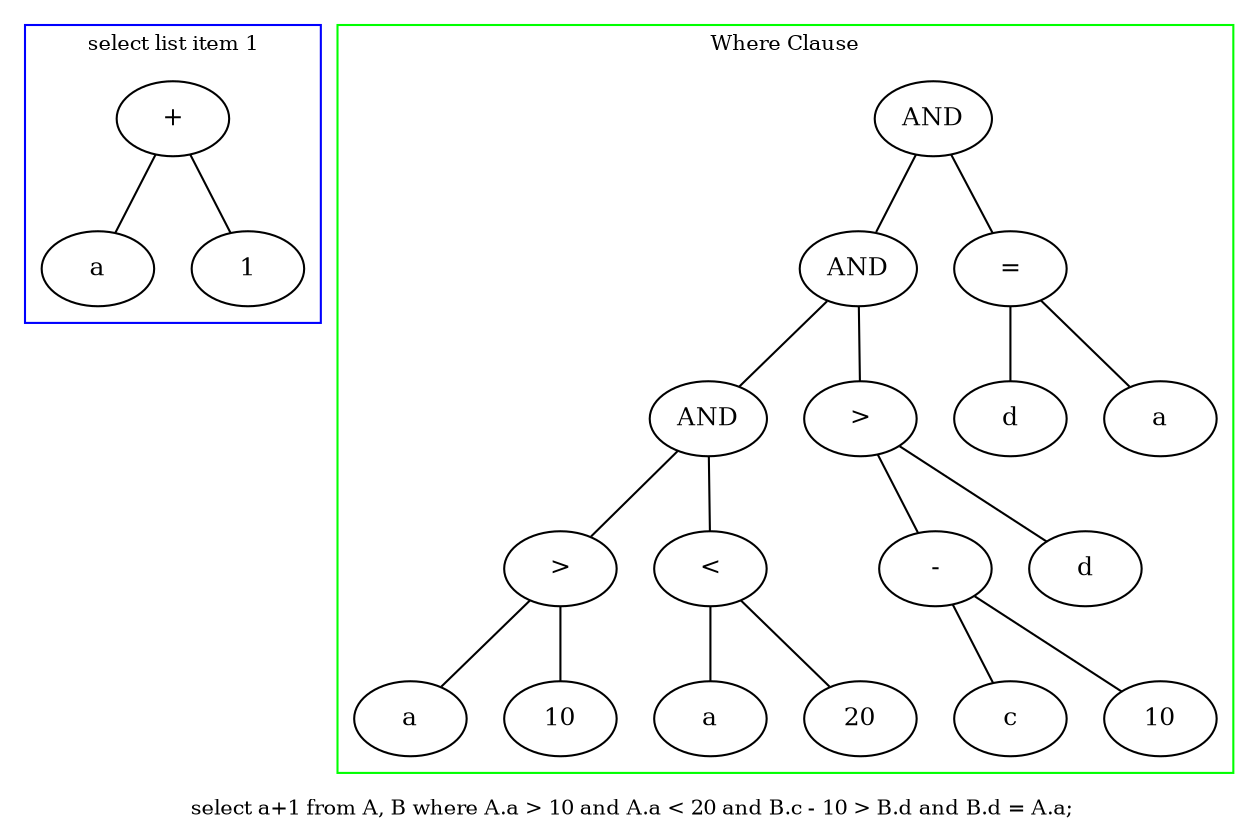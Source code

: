 graph "clusterparsetree" {
		node [ fontsize=12 ];
		graph [ fontsize=10 ];
		label = " select a+1 from A, B where A.a > 10 and A.a < 20 and B.c - 10 > B.d and B.d = A.a;"

	subgraph clustersellist_1 { 
		label="select list item 1"
		color="blue" 
	"sexpr1_0" [ label = "+"];
"sexpr1_1" [ label = "a"];
"sexpr1_2" [ label = "1"];
"sexpr1_0" -- "sexpr1_2" [ id = 1 ];
"sexpr1_0" -- "sexpr1_1" [ id = 0 ];

		}
	
	subgraph clusterwhereclause 
	{
		label = "Where Clause";
		color = "green"
	"sexpr0_0" [ label = "AND"];
"sexpr0_4" [ label = "a"];
"sexpr0_5" [ label = "10"];
"sexpr0_3" [ label = ">"];
"sexpr0_7" [ label = "a"];
"sexpr0_8" [ label = "20"];
"sexpr0_6" [ label = "<"];
"sexpr0_2" [ label = "AND"];
"sexpr0_11" [ label = "c"];
"sexpr0_12" [ label = "10"];
"sexpr0_10" [ label = "-"];
"sexpr0_13" [ label = "d"];
"sexpr0_9" [ label = ">"];
"sexpr0_1" [ label = "AND"];
"sexpr0_15" [ label = "d"];
"sexpr0_16" [ label = "a"];
"sexpr0_14" [ label = "="];
"sexpr0_14" -- "sexpr0_16" [ id = 15 ];
"sexpr0_14" -- "sexpr0_15" [ id = 14 ];
"sexpr0_0" -- "sexpr0_14" [ id = 13 ];
"sexpr0_9" -- "sexpr0_13" [ id = 12 ];
"sexpr0_10" -- "sexpr0_12" [ id = 11 ];
"sexpr0_10" -- "sexpr0_11" [ id = 10 ];
"sexpr0_9" -- "sexpr0_10" [ id = 9 ];
"sexpr0_1" -- "sexpr0_9" [ id = 8 ];
"sexpr0_6" -- "sexpr0_8" [ id = 7 ];
"sexpr0_6" -- "sexpr0_7" [ id = 6 ];
"sexpr0_2" -- "sexpr0_6" [ id = 5 ];
"sexpr0_3" -- "sexpr0_5" [ id = 4 ];
"sexpr0_3" -- "sexpr0_4" [ id = 3 ];
"sexpr0_2" -- "sexpr0_3" [ id = 2 ];
"sexpr0_1" -- "sexpr0_2" [ id = 1 ];
"sexpr0_0" -- "sexpr0_1" [ id = 0 ];

		}
	
	}
	